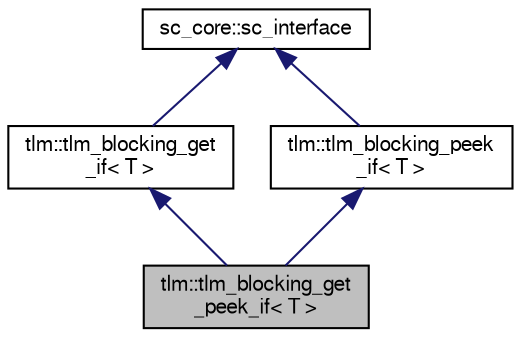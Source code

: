 digraph "tlm::tlm_blocking_get_peek_if&lt; T &gt;"
{
  edge [fontname="FreeSans",fontsize="10",labelfontname="FreeSans",labelfontsize="10"];
  node [fontname="FreeSans",fontsize="10",shape=record];
  Node8 [label="tlm::tlm_blocking_get\l_peek_if\< T \>",height=0.2,width=0.4,color="black", fillcolor="grey75", style="filled", fontcolor="black"];
  Node9 -> Node8 [dir="back",color="midnightblue",fontsize="10",style="solid",fontname="FreeSans"];
  Node9 [label="tlm::tlm_blocking_get\l_if\< T \>",height=0.2,width=0.4,color="black", fillcolor="white", style="filled",URL="$a02275.html"];
  Node10 -> Node9 [dir="back",color="midnightblue",fontsize="10",style="solid",fontname="FreeSans"];
  Node10 [label="sc_core::sc_interface",height=0.2,width=0.4,color="black", fillcolor="white", style="filled",URL="/mnt/c/Users/fangk/Documents/hdl-playground/lib/systemc-2.3.3/objdir/docs/sysc/doxygen/systemc.tag$a01196.html"];
  Node11 -> Node8 [dir="back",color="midnightblue",fontsize="10",style="solid",fontname="FreeSans"];
  Node11 [label="tlm::tlm_blocking_peek\l_if\< T \>",height=0.2,width=0.4,color="black", fillcolor="white", style="filled",URL="$a02299.html"];
  Node10 -> Node11 [dir="back",color="midnightblue",fontsize="10",style="solid",fontname="FreeSans"];
}
